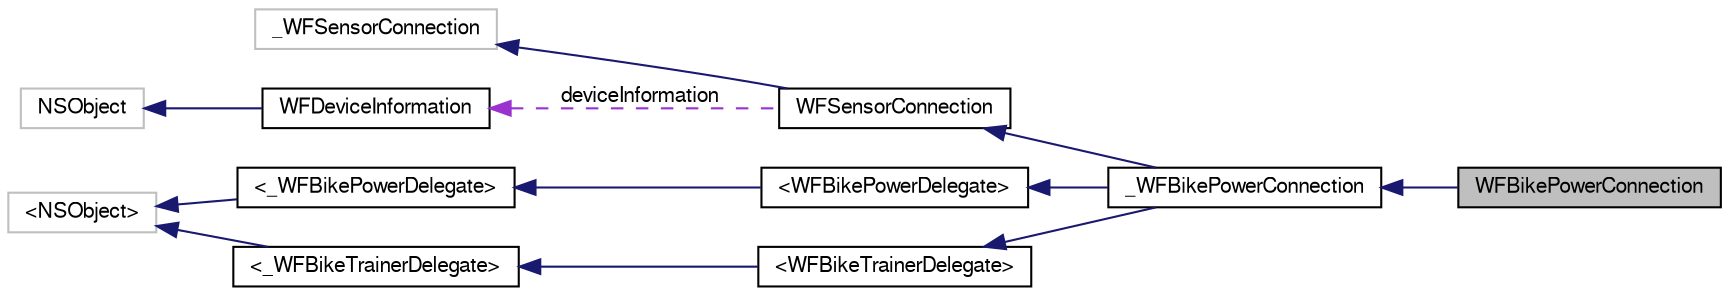 digraph "WFBikePowerConnection"
{
  edge [fontname="FreeSans",fontsize="10",labelfontname="FreeSans",labelfontsize="10"];
  node [fontname="FreeSans",fontsize="10",shape=record];
  rankdir="LR";
  Node1 [label="WFBikePowerConnection",height=0.2,width=0.4,color="black", fillcolor="grey75", style="filled", fontcolor="black"];
  Node2 -> Node1 [dir="back",color="midnightblue",fontsize="10",style="solid",fontname="FreeSans"];
  Node2 [label="_WFBikePowerConnection",height=0.2,width=0.4,color="black", fillcolor="white", style="filled",URL="$interface___w_f_bike_power_connection.html"];
  Node3 -> Node2 [dir="back",color="midnightblue",fontsize="10",style="solid",fontname="FreeSans"];
  Node3 [label="WFSensorConnection",height=0.2,width=0.4,color="black", fillcolor="white", style="filled",URL="$interface_w_f_sensor_connection.html",tooltip="Represents the connection for an ANT sensor. "];
  Node4 -> Node3 [dir="back",color="midnightblue",fontsize="10",style="solid",fontname="FreeSans"];
  Node4 [label="_WFSensorConnection",height=0.2,width=0.4,color="grey75", fillcolor="white", style="filled"];
  Node5 -> Node3 [dir="back",color="darkorchid3",fontsize="10",style="dashed",label=" deviceInformation" ,fontname="FreeSans"];
  Node5 [label="WFDeviceInformation",height=0.2,width=0.4,color="black", fillcolor="white", style="filled",URL="$interface_w_f_device_information.html",tooltip="This class represents a collection of general information about a device. "];
  Node6 -> Node5 [dir="back",color="midnightblue",fontsize="10",style="solid",fontname="FreeSans"];
  Node6 [label="NSObject",height=0.2,width=0.4,color="grey75", fillcolor="white", style="filled"];
  Node7 -> Node2 [dir="back",color="midnightblue",fontsize="10",style="solid",fontname="FreeSans"];
  Node7 [label="\<WFBikePowerDelegate\>",height=0.2,width=0.4,color="black", fillcolor="white", style="filled",URL="$protocol_w_f_bike_power_delegate-p.html",tooltip="Provides the interface for callback methods used by the WFBikePowerConnection. "];
  Node8 -> Node7 [dir="back",color="midnightblue",fontsize="10",style="solid",fontname="FreeSans"];
  Node8 [label="\<_WFBikePowerDelegate\>",height=0.2,width=0.4,color="black", fillcolor="white", style="filled",URL="$protocol___w_f_bike_power_delegate-p.html"];
  Node9 -> Node8 [dir="back",color="midnightblue",fontsize="10",style="solid",fontname="FreeSans"];
  Node9 [label="\<NSObject\>",height=0.2,width=0.4,color="grey75", fillcolor="white", style="filled"];
  Node10 -> Node2 [dir="back",color="midnightblue",fontsize="10",style="solid",fontname="FreeSans"];
  Node10 [label="\<WFBikeTrainerDelegate\>",height=0.2,width=0.4,color="black", fillcolor="white", style="filled",URL="$protocol_w_f_bike_trainer_delegate-p.html",tooltip="Provides the interface for callback methods used by the WFBikePowerConnection. "];
  Node11 -> Node10 [dir="back",color="midnightblue",fontsize="10",style="solid",fontname="FreeSans"];
  Node11 [label="\<_WFBikeTrainerDelegate\>",height=0.2,width=0.4,color="black", fillcolor="white", style="filled",URL="$protocol___w_f_bike_trainer_delegate-p.html"];
  Node9 -> Node11 [dir="back",color="midnightblue",fontsize="10",style="solid",fontname="FreeSans"];
}
